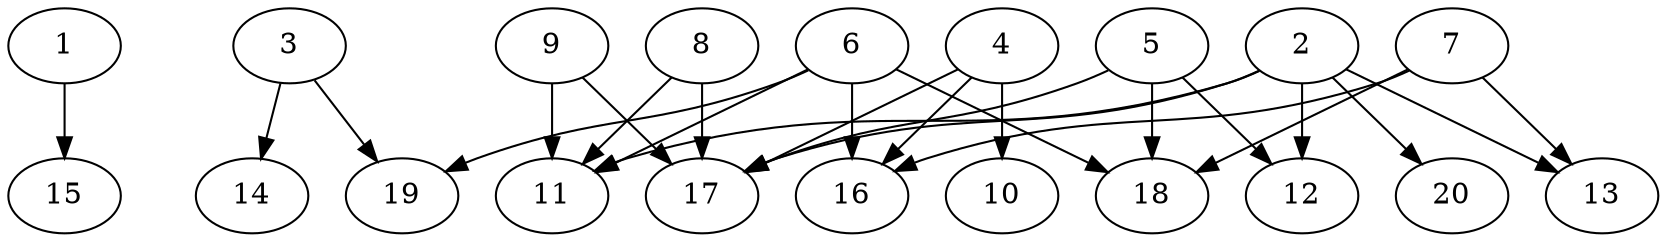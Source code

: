 // DAG automatically generated by daggen at Wed Jul 24 21:26:16 2019
// ./daggen --dot -n 20 --ccr 0.5 --fat 0.8 --regular 0.5 --density 0.5 --mindata 5242880 --maxdata 52428800 
digraph G {
  1 [size="81082368", alpha="0.15", expect_size="40541184"] 
  1 -> 15 [size ="40541184"]
  2 [size="92715008", alpha="0.18", expect_size="46357504"] 
  2 -> 11 [size ="46357504"]
  2 -> 12 [size ="46357504"]
  2 -> 13 [size ="46357504"]
  2 -> 17 [size ="46357504"]
  2 -> 20 [size ="46357504"]
  3 [size="12484608", alpha="0.11", expect_size="6242304"] 
  3 -> 14 [size ="6242304"]
  3 -> 19 [size ="6242304"]
  4 [size="13549568", alpha="0.03", expect_size="6774784"] 
  4 -> 10 [size ="6774784"]
  4 -> 16 [size ="6774784"]
  4 -> 17 [size ="6774784"]
  5 [size="103565312", alpha="0.13", expect_size="51782656"] 
  5 -> 12 [size ="51782656"]
  5 -> 17 [size ="51782656"]
  5 -> 18 [size ="51782656"]
  6 [size="77684736", alpha="0.07", expect_size="38842368"] 
  6 -> 11 [size ="38842368"]
  6 -> 16 [size ="38842368"]
  6 -> 18 [size ="38842368"]
  6 -> 19 [size ="38842368"]
  7 [size="75442176", alpha="0.17", expect_size="37721088"] 
  7 -> 13 [size ="37721088"]
  7 -> 16 [size ="37721088"]
  7 -> 18 [size ="37721088"]
  8 [size="13821952", alpha="0.15", expect_size="6910976"] 
  8 -> 11 [size ="6910976"]
  8 -> 17 [size ="6910976"]
  9 [size="29419520", alpha="0.02", expect_size="14709760"] 
  9 -> 11 [size ="14709760"]
  9 -> 17 [size ="14709760"]
  10 [size="54360064", alpha="0.11", expect_size="27180032"] 
  11 [size="25163776", alpha="0.13", expect_size="12581888"] 
  12 [size="95995904", alpha="0.06", expect_size="47997952"] 
  13 [size="88729600", alpha="0.08", expect_size="44364800"] 
  14 [size="46618624", alpha="0.07", expect_size="23309312"] 
  15 [size="59996160", alpha="0.17", expect_size="29998080"] 
  16 [size="27940864", alpha="0.10", expect_size="13970432"] 
  17 [size="63037440", alpha="0.08", expect_size="31518720"] 
  18 [size="50370560", alpha="0.20", expect_size="25185280"] 
  19 [size="26890240", alpha="0.16", expect_size="13445120"] 
  20 [size="34996224", alpha="0.00", expect_size="17498112"] 
}

